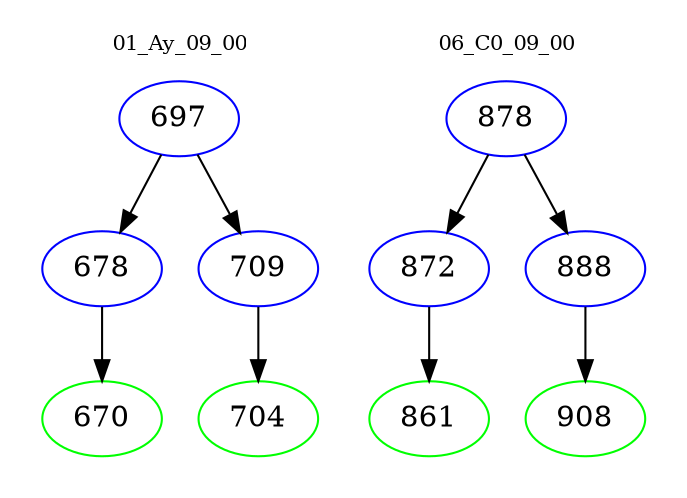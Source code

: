 digraph{
subgraph cluster_0 {
color = white
label = "01_Ay_09_00";
fontsize=10;
T0_697 [label="697", color="blue"]
T0_697 -> T0_678 [color="black"]
T0_678 [label="678", color="blue"]
T0_678 -> T0_670 [color="black"]
T0_670 [label="670", color="green"]
T0_697 -> T0_709 [color="black"]
T0_709 [label="709", color="blue"]
T0_709 -> T0_704 [color="black"]
T0_704 [label="704", color="green"]
}
subgraph cluster_1 {
color = white
label = "06_C0_09_00";
fontsize=10;
T1_878 [label="878", color="blue"]
T1_878 -> T1_872 [color="black"]
T1_872 [label="872", color="blue"]
T1_872 -> T1_861 [color="black"]
T1_861 [label="861", color="green"]
T1_878 -> T1_888 [color="black"]
T1_888 [label="888", color="blue"]
T1_888 -> T1_908 [color="black"]
T1_908 [label="908", color="green"]
}
}
